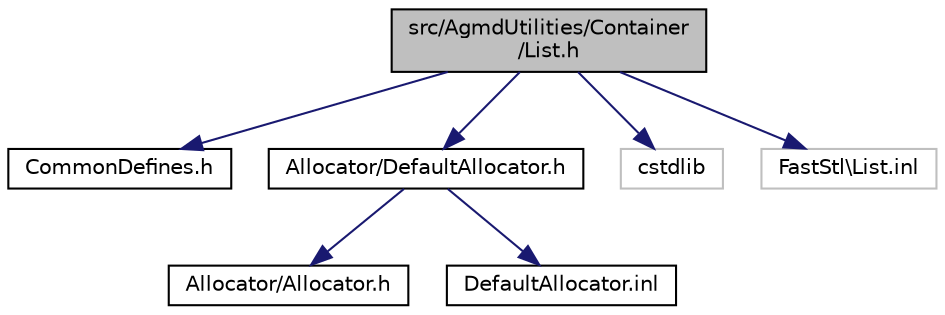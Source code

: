 digraph "src/AgmdUtilities/Container/List.h"
{
  edge [fontname="Helvetica",fontsize="10",labelfontname="Helvetica",labelfontsize="10"];
  node [fontname="Helvetica",fontsize="10",shape=record];
  Node1 [label="src/AgmdUtilities/Container\l/List.h",height=0.2,width=0.4,color="black", fillcolor="grey75", style="filled" fontcolor="black"];
  Node1 -> Node2 [color="midnightblue",fontsize="10",style="solid"];
  Node2 [label="CommonDefines.h",height=0.2,width=0.4,color="black", fillcolor="white", style="filled",URL="$_common_defines_8h.html"];
  Node1 -> Node3 [color="midnightblue",fontsize="10",style="solid"];
  Node3 [label="Allocator/DefaultAllocator.h",height=0.2,width=0.4,color="black", fillcolor="white", style="filled",URL="$_default_allocator_8h.html"];
  Node3 -> Node4 [color="midnightblue",fontsize="10",style="solid"];
  Node4 [label="Allocator/Allocator.h",height=0.2,width=0.4,color="black", fillcolor="white", style="filled",URL="$_allocator_8h.html"];
  Node3 -> Node5 [color="midnightblue",fontsize="10",style="solid"];
  Node5 [label="DefaultAllocator.inl",height=0.2,width=0.4,color="black", fillcolor="white", style="filled",URL="$_default_allocator_8inl.html"];
  Node1 -> Node6 [color="midnightblue",fontsize="10",style="solid"];
  Node6 [label="cstdlib",height=0.2,width=0.4,color="grey75", fillcolor="white", style="filled"];
  Node1 -> Node7 [color="midnightblue",fontsize="10",style="solid"];
  Node7 [label="FastStl\\List.inl",height=0.2,width=0.4,color="grey75", fillcolor="white", style="filled"];
}
